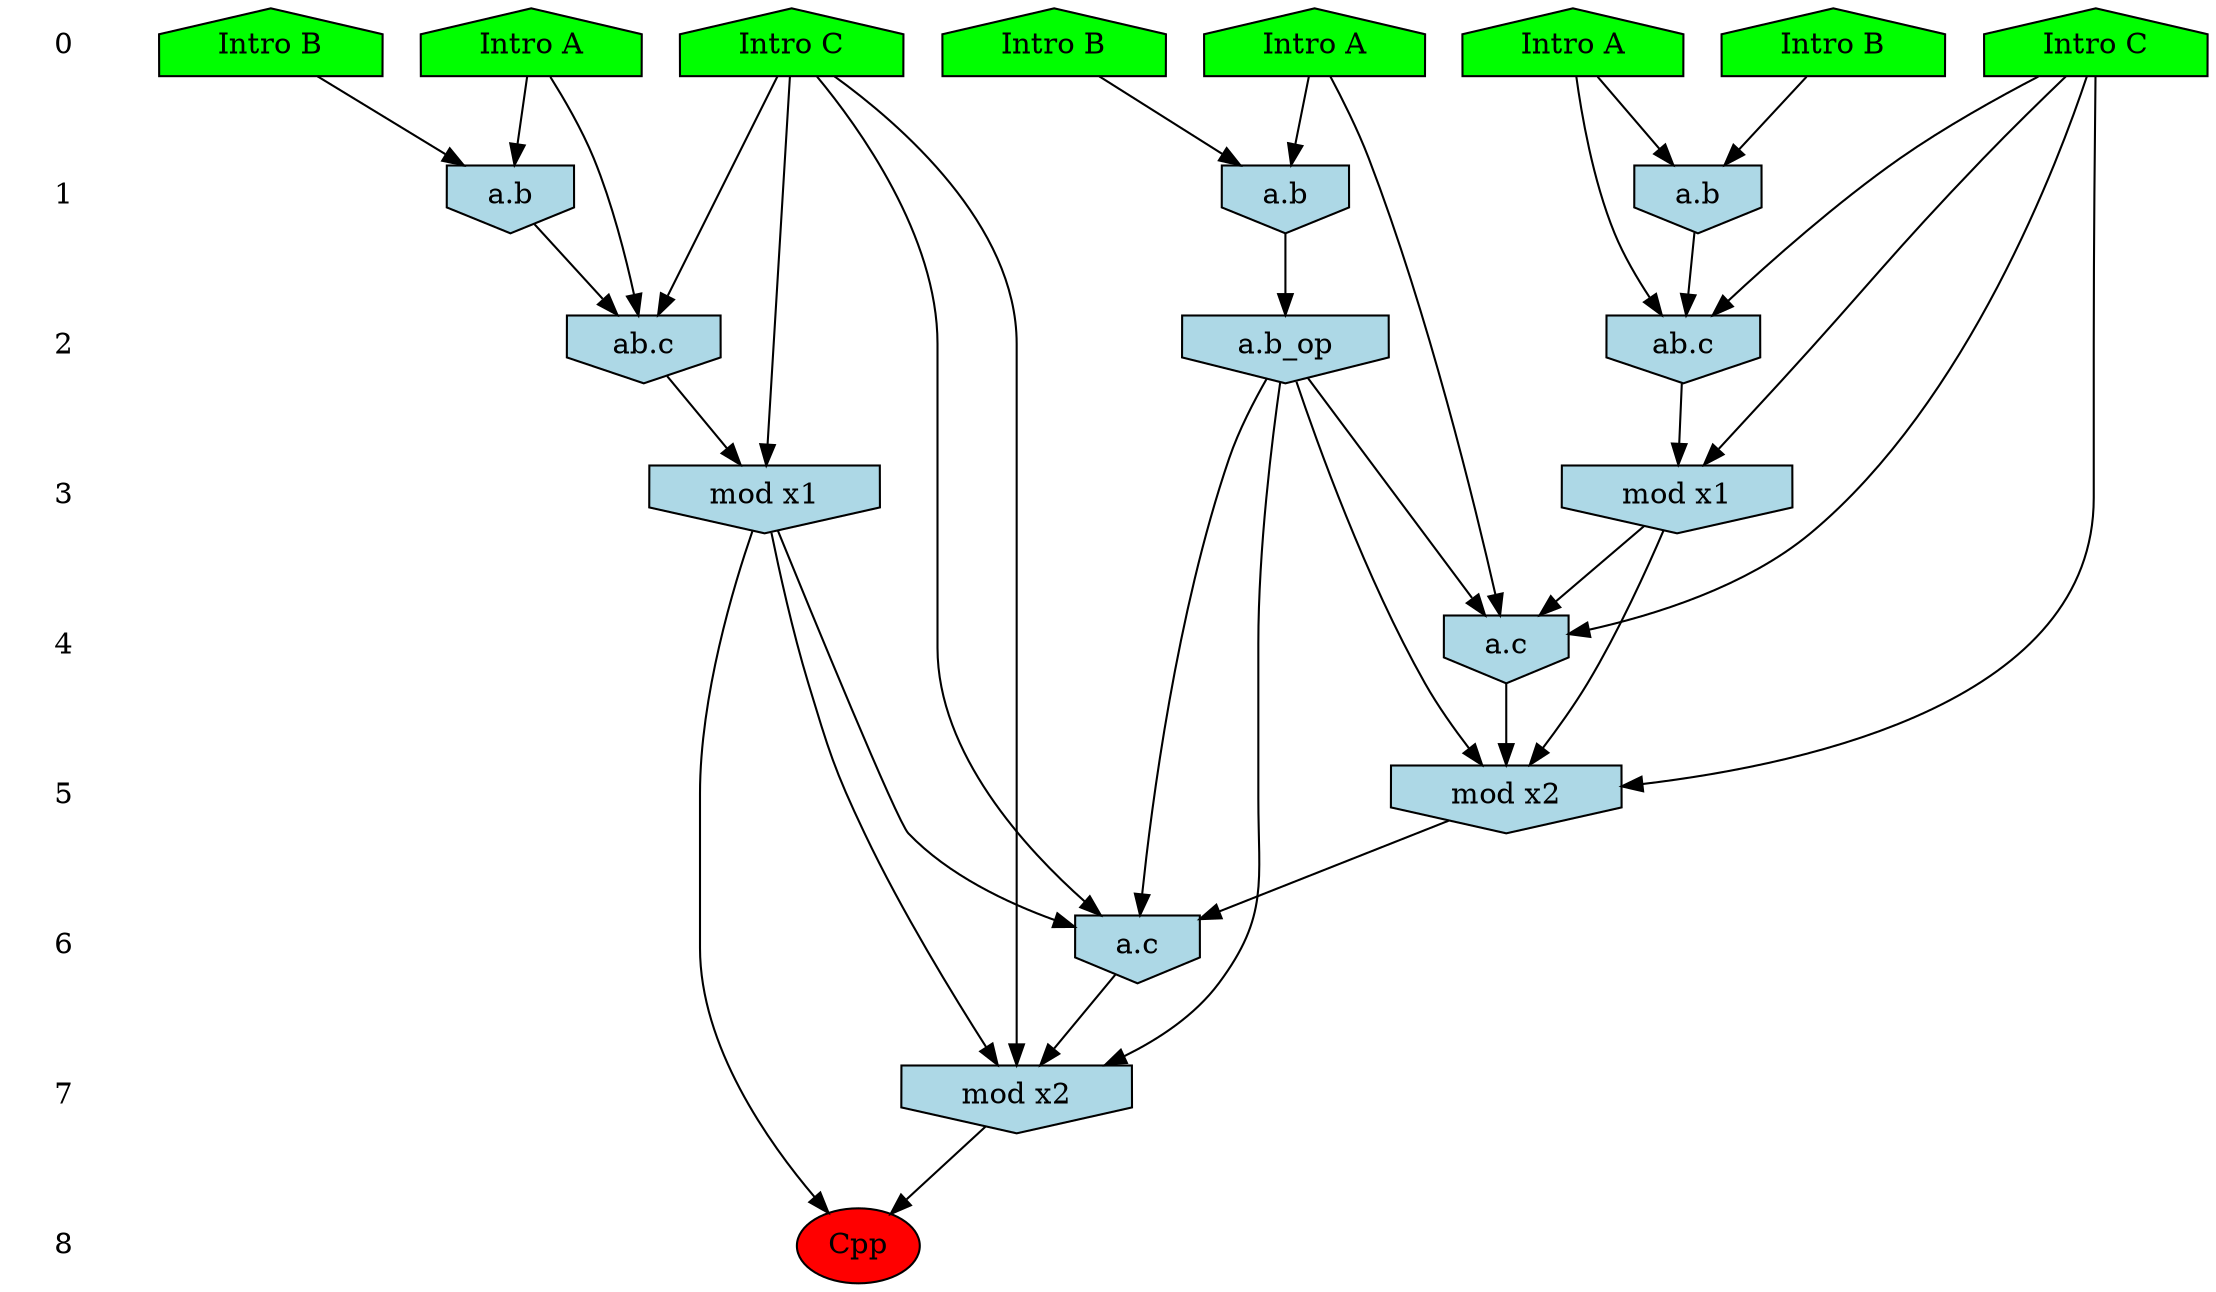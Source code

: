 /* Compression of 1 causal flows obtained in average at 1.351123E+01 t.u */
/* Compressed causal flows were: [2109] */
digraph G{
 ranksep=.5 ; 
{ rank = same ; "0" [shape=plaintext] ; node_1 [label ="Intro B", shape=house, style=filled, fillcolor=green] ;
node_2 [label ="Intro B", shape=house, style=filled, fillcolor=green] ;
node_3 [label ="Intro B", shape=house, style=filled, fillcolor=green] ;
node_4 [label ="Intro A", shape=house, style=filled, fillcolor=green] ;
node_5 [label ="Intro A", shape=house, style=filled, fillcolor=green] ;
node_6 [label ="Intro A", shape=house, style=filled, fillcolor=green] ;
node_7 [label ="Intro C", shape=house, style=filled, fillcolor=green] ;
node_8 [label ="Intro C", shape=house, style=filled, fillcolor=green] ;
}
{ rank = same ; "1" [shape=plaintext] ; node_9 [label="a.b", shape=invhouse, style=filled, fillcolor = lightblue] ;
node_11 [label="a.b", shape=invhouse, style=filled, fillcolor = lightblue] ;
node_16 [label="a.b", shape=invhouse, style=filled, fillcolor = lightblue] ;
}
{ rank = same ; "2" [shape=plaintext] ; node_10 [label="a.b_op", shape=invhouse, style=filled, fillcolor = lightblue] ;
node_12 [label="ab.c", shape=invhouse, style=filled, fillcolor = lightblue] ;
node_17 [label="ab.c", shape=invhouse, style=filled, fillcolor = lightblue] ;
}
{ rank = same ; "3" [shape=plaintext] ; node_13 [label="mod x1", shape=invhouse, style=filled, fillcolor = lightblue] ;
node_18 [label="mod x1", shape=invhouse, style=filled, fillcolor = lightblue] ;
}
{ rank = same ; "4" [shape=plaintext] ; node_14 [label="a.c", shape=invhouse, style=filled, fillcolor = lightblue] ;
}
{ rank = same ; "5" [shape=plaintext] ; node_15 [label="mod x2", shape=invhouse, style=filled, fillcolor = lightblue] ;
}
{ rank = same ; "6" [shape=plaintext] ; node_19 [label="a.c", shape=invhouse, style=filled, fillcolor = lightblue] ;
}
{ rank = same ; "7" [shape=plaintext] ; node_20 [label="mod x2", shape=invhouse, style=filled, fillcolor = lightblue] ;
}
{ rank = same ; "8" [shape=plaintext] ; node_21 [label ="Cpp", style=filled, fillcolor=red] ;
}
"0" -> "1" [style="invis"]; 
"1" -> "2" [style="invis"]; 
"2" -> "3" [style="invis"]; 
"3" -> "4" [style="invis"]; 
"4" -> "5" [style="invis"]; 
"5" -> "6" [style="invis"]; 
"6" -> "7" [style="invis"]; 
"7" -> "8" [style="invis"]; 
node_3 -> node_9
node_4 -> node_9
node_9 -> node_10
node_2 -> node_11
node_5 -> node_11
node_5 -> node_12
node_7 -> node_12
node_11 -> node_12
node_7 -> node_13
node_12 -> node_13
node_4 -> node_14
node_7 -> node_14
node_10 -> node_14
node_13 -> node_14
node_7 -> node_15
node_10 -> node_15
node_13 -> node_15
node_14 -> node_15
node_1 -> node_16
node_6 -> node_16
node_6 -> node_17
node_8 -> node_17
node_16 -> node_17
node_8 -> node_18
node_17 -> node_18
node_8 -> node_19
node_10 -> node_19
node_15 -> node_19
node_18 -> node_19
node_8 -> node_20
node_10 -> node_20
node_18 -> node_20
node_19 -> node_20
node_18 -> node_21
node_20 -> node_21
}
/*
 Dot generation time: 0.000103
*/